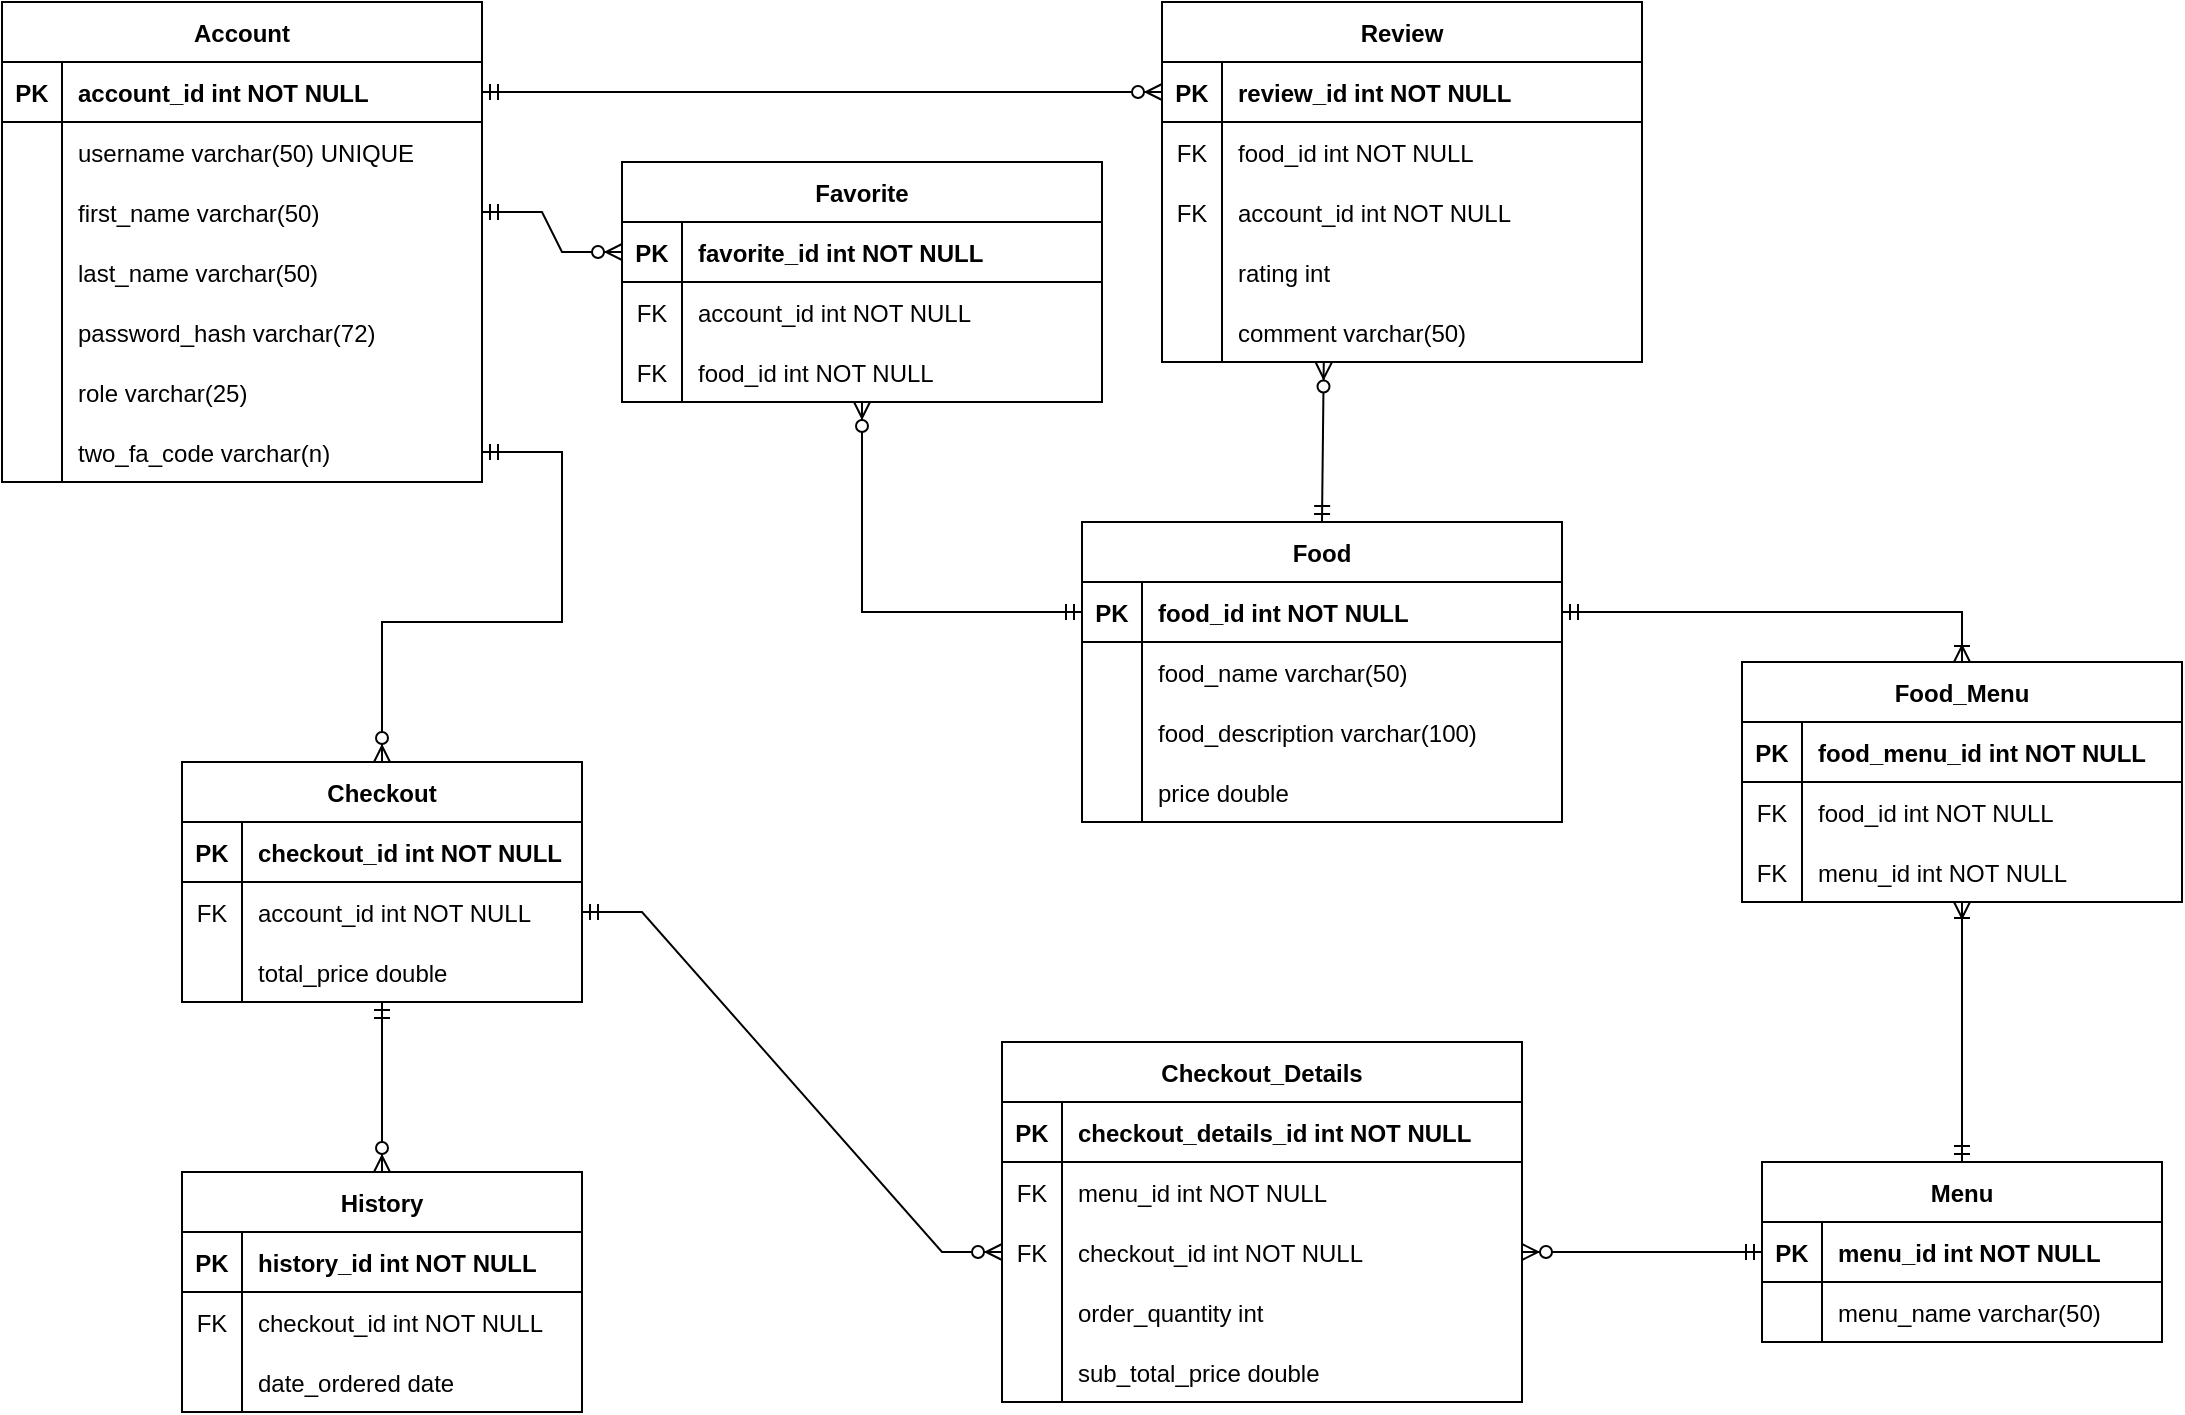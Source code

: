 <mxfile version="20.5.2" type="device"><diagram id="R2lEEEUBdFMjLlhIrx00" name="Page-1"><mxGraphModel dx="818" dy="405" grid="1" gridSize="10" guides="1" tooltips="1" connect="1" arrows="1" fold="1" page="1" pageScale="1" pageWidth="850" pageHeight="1100" math="0" shadow="0" extFonts="Permanent Marker^https://fonts.googleapis.com/css?family=Permanent+Marker"><root><mxCell id="0"/><mxCell id="1" parent="0"/><mxCell id="YbYErxFP-lbAwRTRy43z-1" value="Account" style="shape=table;startSize=30;container=1;collapsible=1;childLayout=tableLayout;fixedRows=1;rowLines=0;fontStyle=1;align=center;resizeLast=1;" parent="1" vertex="1"><mxGeometry x="60" y="100" width="240" height="240" as="geometry"/></mxCell><mxCell id="YbYErxFP-lbAwRTRy43z-2" value="" style="shape=tableRow;horizontal=0;startSize=0;swimlaneHead=0;swimlaneBody=0;fillColor=none;collapsible=0;dropTarget=0;points=[[0,0.5],[1,0.5]];portConstraint=eastwest;top=0;left=0;right=0;bottom=1;" parent="YbYErxFP-lbAwRTRy43z-1" vertex="1"><mxGeometry y="30" width="240" height="30" as="geometry"/></mxCell><mxCell id="YbYErxFP-lbAwRTRy43z-3" value="PK" style="shape=partialRectangle;connectable=0;fillColor=none;top=0;left=0;bottom=0;right=0;fontStyle=1;overflow=hidden;" parent="YbYErxFP-lbAwRTRy43z-2" vertex="1"><mxGeometry width="30" height="30" as="geometry"><mxRectangle width="30" height="30" as="alternateBounds"/></mxGeometry></mxCell><mxCell id="YbYErxFP-lbAwRTRy43z-4" value="account_id int NOT NULL" style="shape=partialRectangle;connectable=0;fillColor=none;top=0;left=0;bottom=0;right=0;align=left;spacingLeft=6;fontStyle=1;overflow=hidden;" parent="YbYErxFP-lbAwRTRy43z-2" vertex="1"><mxGeometry x="30" width="210" height="30" as="geometry"><mxRectangle width="210" height="30" as="alternateBounds"/></mxGeometry></mxCell><mxCell id="b9dShEdk5ULYWn5L9ucZ-7" value="" style="shape=tableRow;horizontal=0;startSize=0;swimlaneHead=0;swimlaneBody=0;fillColor=none;collapsible=0;dropTarget=0;points=[[0,0.5],[1,0.5]];portConstraint=eastwest;top=0;left=0;right=0;bottom=0;" parent="YbYErxFP-lbAwRTRy43z-1" vertex="1"><mxGeometry y="60" width="240" height="30" as="geometry"/></mxCell><mxCell id="b9dShEdk5ULYWn5L9ucZ-8" value="" style="shape=partialRectangle;connectable=0;fillColor=none;top=0;left=0;bottom=0;right=0;editable=1;overflow=hidden;" parent="b9dShEdk5ULYWn5L9ucZ-7" vertex="1"><mxGeometry width="30" height="30" as="geometry"><mxRectangle width="30" height="30" as="alternateBounds"/></mxGeometry></mxCell><mxCell id="b9dShEdk5ULYWn5L9ucZ-9" value="username varchar(50) UNIQUE" style="shape=partialRectangle;connectable=0;fillColor=none;top=0;left=0;bottom=0;right=0;align=left;spacingLeft=6;overflow=hidden;" parent="b9dShEdk5ULYWn5L9ucZ-7" vertex="1"><mxGeometry x="30" width="210" height="30" as="geometry"><mxRectangle width="210" height="30" as="alternateBounds"/></mxGeometry></mxCell><mxCell id="YbYErxFP-lbAwRTRy43z-5" value="" style="shape=tableRow;horizontal=0;startSize=0;swimlaneHead=0;swimlaneBody=0;fillColor=none;collapsible=0;dropTarget=0;points=[[0,0.5],[1,0.5]];portConstraint=eastwest;top=0;left=0;right=0;bottom=0;" parent="YbYErxFP-lbAwRTRy43z-1" vertex="1"><mxGeometry y="90" width="240" height="30" as="geometry"/></mxCell><mxCell id="YbYErxFP-lbAwRTRy43z-6" value="" style="shape=partialRectangle;connectable=0;fillColor=none;top=0;left=0;bottom=0;right=0;editable=1;overflow=hidden;" parent="YbYErxFP-lbAwRTRy43z-5" vertex="1"><mxGeometry width="30" height="30" as="geometry"><mxRectangle width="30" height="30" as="alternateBounds"/></mxGeometry></mxCell><mxCell id="YbYErxFP-lbAwRTRy43z-7" value="first_name varchar(50)" style="shape=partialRectangle;connectable=0;fillColor=none;top=0;left=0;bottom=0;right=0;align=left;spacingLeft=6;overflow=hidden;" parent="YbYErxFP-lbAwRTRy43z-5" vertex="1"><mxGeometry x="30" width="210" height="30" as="geometry"><mxRectangle width="210" height="30" as="alternateBounds"/></mxGeometry></mxCell><mxCell id="YbYErxFP-lbAwRTRy43z-8" value="" style="shape=tableRow;horizontal=0;startSize=0;swimlaneHead=0;swimlaneBody=0;fillColor=none;collapsible=0;dropTarget=0;points=[[0,0.5],[1,0.5]];portConstraint=eastwest;top=0;left=0;right=0;bottom=0;" parent="YbYErxFP-lbAwRTRy43z-1" vertex="1"><mxGeometry y="120" width="240" height="30" as="geometry"/></mxCell><mxCell id="YbYErxFP-lbAwRTRy43z-9" value="" style="shape=partialRectangle;connectable=0;fillColor=none;top=0;left=0;bottom=0;right=0;editable=1;overflow=hidden;" parent="YbYErxFP-lbAwRTRy43z-8" vertex="1"><mxGeometry width="30" height="30" as="geometry"><mxRectangle width="30" height="30" as="alternateBounds"/></mxGeometry></mxCell><mxCell id="YbYErxFP-lbAwRTRy43z-10" value="last_name varchar(50)" style="shape=partialRectangle;connectable=0;fillColor=none;top=0;left=0;bottom=0;right=0;align=left;spacingLeft=6;overflow=hidden;" parent="YbYErxFP-lbAwRTRy43z-8" vertex="1"><mxGeometry x="30" width="210" height="30" as="geometry"><mxRectangle width="210" height="30" as="alternateBounds"/></mxGeometry></mxCell><mxCell id="YbYErxFP-lbAwRTRy43z-11" value="" style="shape=tableRow;horizontal=0;startSize=0;swimlaneHead=0;swimlaneBody=0;fillColor=none;collapsible=0;dropTarget=0;points=[[0,0.5],[1,0.5]];portConstraint=eastwest;top=0;left=0;right=0;bottom=0;" parent="YbYErxFP-lbAwRTRy43z-1" vertex="1"><mxGeometry y="150" width="240" height="30" as="geometry"/></mxCell><mxCell id="YbYErxFP-lbAwRTRy43z-12" value="" style="shape=partialRectangle;connectable=0;fillColor=none;top=0;left=0;bottom=0;right=0;editable=1;overflow=hidden;" parent="YbYErxFP-lbAwRTRy43z-11" vertex="1"><mxGeometry width="30" height="30" as="geometry"><mxRectangle width="30" height="30" as="alternateBounds"/></mxGeometry></mxCell><mxCell id="YbYErxFP-lbAwRTRy43z-13" value="password_hash varchar(72)" style="shape=partialRectangle;connectable=0;fillColor=none;top=0;left=0;bottom=0;right=0;align=left;spacingLeft=6;overflow=hidden;" parent="YbYErxFP-lbAwRTRy43z-11" vertex="1"><mxGeometry x="30" width="210" height="30" as="geometry"><mxRectangle width="210" height="30" as="alternateBounds"/></mxGeometry></mxCell><mxCell id="b9dShEdk5ULYWn5L9ucZ-46" value="" style="shape=tableRow;horizontal=0;startSize=0;swimlaneHead=0;swimlaneBody=0;fillColor=none;collapsible=0;dropTarget=0;points=[[0,0.5],[1,0.5]];portConstraint=eastwest;top=0;left=0;right=0;bottom=0;" parent="YbYErxFP-lbAwRTRy43z-1" vertex="1"><mxGeometry y="180" width="240" height="30" as="geometry"/></mxCell><mxCell id="b9dShEdk5ULYWn5L9ucZ-47" value="" style="shape=partialRectangle;connectable=0;fillColor=none;top=0;left=0;bottom=0;right=0;editable=1;overflow=hidden;" parent="b9dShEdk5ULYWn5L9ucZ-46" vertex="1"><mxGeometry width="30" height="30" as="geometry"><mxRectangle width="30" height="30" as="alternateBounds"/></mxGeometry></mxCell><mxCell id="b9dShEdk5ULYWn5L9ucZ-48" value="role varchar(25)" style="shape=partialRectangle;connectable=0;fillColor=none;top=0;left=0;bottom=0;right=0;align=left;spacingLeft=6;overflow=hidden;" parent="b9dShEdk5ULYWn5L9ucZ-46" vertex="1"><mxGeometry x="30" width="210" height="30" as="geometry"><mxRectangle width="210" height="30" as="alternateBounds"/></mxGeometry></mxCell><mxCell id="b9dShEdk5ULYWn5L9ucZ-101" value="" style="shape=tableRow;horizontal=0;startSize=0;swimlaneHead=0;swimlaneBody=0;fillColor=none;collapsible=0;dropTarget=0;points=[[0,0.5],[1,0.5]];portConstraint=eastwest;top=0;left=0;right=0;bottom=0;" parent="YbYErxFP-lbAwRTRy43z-1" vertex="1"><mxGeometry y="210" width="240" height="30" as="geometry"/></mxCell><mxCell id="b9dShEdk5ULYWn5L9ucZ-102" value="" style="shape=partialRectangle;connectable=0;fillColor=none;top=0;left=0;bottom=0;right=0;editable=1;overflow=hidden;" parent="b9dShEdk5ULYWn5L9ucZ-101" vertex="1"><mxGeometry width="30" height="30" as="geometry"><mxRectangle width="30" height="30" as="alternateBounds"/></mxGeometry></mxCell><mxCell id="b9dShEdk5ULYWn5L9ucZ-103" value="two_fa_code varchar(n)" style="shape=partialRectangle;connectable=0;fillColor=none;top=0;left=0;bottom=0;right=0;align=left;spacingLeft=6;overflow=hidden;" parent="b9dShEdk5ULYWn5L9ucZ-101" vertex="1"><mxGeometry x="30" width="210" height="30" as="geometry"><mxRectangle width="210" height="30" as="alternateBounds"/></mxGeometry></mxCell><mxCell id="YbYErxFP-lbAwRTRy43z-30" value="Food" style="shape=table;startSize=30;container=1;collapsible=1;childLayout=tableLayout;fixedRows=1;rowLines=0;fontStyle=1;align=center;resizeLast=1;" parent="1" vertex="1"><mxGeometry x="600" y="360" width="240" height="150" as="geometry"/></mxCell><mxCell id="YbYErxFP-lbAwRTRy43z-31" value="" style="shape=tableRow;horizontal=0;startSize=0;swimlaneHead=0;swimlaneBody=0;fillColor=none;collapsible=0;dropTarget=0;points=[[0,0.5],[1,0.5]];portConstraint=eastwest;top=0;left=0;right=0;bottom=1;" parent="YbYErxFP-lbAwRTRy43z-30" vertex="1"><mxGeometry y="30" width="240" height="30" as="geometry"/></mxCell><mxCell id="YbYErxFP-lbAwRTRy43z-32" value="PK" style="shape=partialRectangle;connectable=0;fillColor=none;top=0;left=0;bottom=0;right=0;fontStyle=1;overflow=hidden;" parent="YbYErxFP-lbAwRTRy43z-31" vertex="1"><mxGeometry width="30" height="30" as="geometry"><mxRectangle width="30" height="30" as="alternateBounds"/></mxGeometry></mxCell><mxCell id="YbYErxFP-lbAwRTRy43z-33" value="food_id int NOT NULL" style="shape=partialRectangle;connectable=0;fillColor=none;top=0;left=0;bottom=0;right=0;align=left;spacingLeft=6;fontStyle=1;overflow=hidden;" parent="YbYErxFP-lbAwRTRy43z-31" vertex="1"><mxGeometry x="30" width="210" height="30" as="geometry"><mxRectangle width="210" height="30" as="alternateBounds"/></mxGeometry></mxCell><mxCell id="YbYErxFP-lbAwRTRy43z-34" value="" style="shape=tableRow;horizontal=0;startSize=0;swimlaneHead=0;swimlaneBody=0;fillColor=none;collapsible=0;dropTarget=0;points=[[0,0.5],[1,0.5]];portConstraint=eastwest;top=0;left=0;right=0;bottom=0;" parent="YbYErxFP-lbAwRTRy43z-30" vertex="1"><mxGeometry y="60" width="240" height="30" as="geometry"/></mxCell><mxCell id="YbYErxFP-lbAwRTRy43z-35" value="" style="shape=partialRectangle;connectable=0;fillColor=none;top=0;left=0;bottom=0;right=0;editable=1;overflow=hidden;" parent="YbYErxFP-lbAwRTRy43z-34" vertex="1"><mxGeometry width="30" height="30" as="geometry"><mxRectangle width="30" height="30" as="alternateBounds"/></mxGeometry></mxCell><mxCell id="YbYErxFP-lbAwRTRy43z-36" value="food_name varchar(50)" style="shape=partialRectangle;connectable=0;fillColor=none;top=0;left=0;bottom=0;right=0;align=left;spacingLeft=6;overflow=hidden;" parent="YbYErxFP-lbAwRTRy43z-34" vertex="1"><mxGeometry x="30" width="210" height="30" as="geometry"><mxRectangle width="210" height="30" as="alternateBounds"/></mxGeometry></mxCell><mxCell id="YbYErxFP-lbAwRTRy43z-37" value="" style="shape=tableRow;horizontal=0;startSize=0;swimlaneHead=0;swimlaneBody=0;fillColor=none;collapsible=0;dropTarget=0;points=[[0,0.5],[1,0.5]];portConstraint=eastwest;top=0;left=0;right=0;bottom=0;" parent="YbYErxFP-lbAwRTRy43z-30" vertex="1"><mxGeometry y="90" width="240" height="30" as="geometry"/></mxCell><mxCell id="YbYErxFP-lbAwRTRy43z-38" value="" style="shape=partialRectangle;connectable=0;fillColor=none;top=0;left=0;bottom=0;right=0;editable=1;overflow=hidden;" parent="YbYErxFP-lbAwRTRy43z-37" vertex="1"><mxGeometry width="30" height="30" as="geometry"><mxRectangle width="30" height="30" as="alternateBounds"/></mxGeometry></mxCell><mxCell id="YbYErxFP-lbAwRTRy43z-39" value="food_description varchar(100)" style="shape=partialRectangle;connectable=0;fillColor=none;top=0;left=0;bottom=0;right=0;align=left;spacingLeft=6;overflow=hidden;" parent="YbYErxFP-lbAwRTRy43z-37" vertex="1"><mxGeometry x="30" width="210" height="30" as="geometry"><mxRectangle width="210" height="30" as="alternateBounds"/></mxGeometry></mxCell><mxCell id="YbYErxFP-lbAwRTRy43z-43" value="" style="shape=tableRow;horizontal=0;startSize=0;swimlaneHead=0;swimlaneBody=0;fillColor=none;collapsible=0;dropTarget=0;points=[[0,0.5],[1,0.5]];portConstraint=eastwest;top=0;left=0;right=0;bottom=0;" parent="YbYErxFP-lbAwRTRy43z-30" vertex="1"><mxGeometry y="120" width="240" height="30" as="geometry"/></mxCell><mxCell id="YbYErxFP-lbAwRTRy43z-44" value="" style="shape=partialRectangle;connectable=0;fillColor=none;top=0;left=0;bottom=0;right=0;editable=1;overflow=hidden;" parent="YbYErxFP-lbAwRTRy43z-43" vertex="1"><mxGeometry width="30" height="30" as="geometry"><mxRectangle width="30" height="30" as="alternateBounds"/></mxGeometry></mxCell><mxCell id="YbYErxFP-lbAwRTRy43z-45" value="price double" style="shape=partialRectangle;connectable=0;fillColor=none;top=0;left=0;bottom=0;right=0;align=left;spacingLeft=6;overflow=hidden;" parent="YbYErxFP-lbAwRTRy43z-43" vertex="1"><mxGeometry x="30" width="210" height="30" as="geometry"><mxRectangle width="210" height="30" as="alternateBounds"/></mxGeometry></mxCell><mxCell id="ugY8CHYmhXiJrst5l3J7-14" value="Menu" style="shape=table;startSize=30;container=1;collapsible=1;childLayout=tableLayout;fixedRows=1;rowLines=0;fontStyle=1;align=center;resizeLast=1;" parent="1" vertex="1"><mxGeometry x="940" y="680" width="200" height="90" as="geometry"/></mxCell><mxCell id="ugY8CHYmhXiJrst5l3J7-15" value="" style="shape=tableRow;horizontal=0;startSize=0;swimlaneHead=0;swimlaneBody=0;fillColor=none;collapsible=0;dropTarget=0;points=[[0,0.5],[1,0.5]];portConstraint=eastwest;top=0;left=0;right=0;bottom=1;" parent="ugY8CHYmhXiJrst5l3J7-14" vertex="1"><mxGeometry y="30" width="200" height="30" as="geometry"/></mxCell><mxCell id="ugY8CHYmhXiJrst5l3J7-16" value="PK" style="shape=partialRectangle;connectable=0;fillColor=none;top=0;left=0;bottom=0;right=0;fontStyle=1;overflow=hidden;" parent="ugY8CHYmhXiJrst5l3J7-15" vertex="1"><mxGeometry width="30" height="30" as="geometry"><mxRectangle width="30" height="30" as="alternateBounds"/></mxGeometry></mxCell><mxCell id="ugY8CHYmhXiJrst5l3J7-17" value="menu_id int NOT NULL" style="shape=partialRectangle;connectable=0;fillColor=none;top=0;left=0;bottom=0;right=0;align=left;spacingLeft=6;fontStyle=1;overflow=hidden;" parent="ugY8CHYmhXiJrst5l3J7-15" vertex="1"><mxGeometry x="30" width="170" height="30" as="geometry"><mxRectangle width="170" height="30" as="alternateBounds"/></mxGeometry></mxCell><mxCell id="ugY8CHYmhXiJrst5l3J7-21" value="" style="shape=tableRow;horizontal=0;startSize=0;swimlaneHead=0;swimlaneBody=0;fillColor=none;collapsible=0;dropTarget=0;points=[[0,0.5],[1,0.5]];portConstraint=eastwest;top=0;left=0;right=0;bottom=0;" parent="ugY8CHYmhXiJrst5l3J7-14" vertex="1"><mxGeometry y="60" width="200" height="30" as="geometry"/></mxCell><mxCell id="ugY8CHYmhXiJrst5l3J7-22" value="" style="shape=partialRectangle;connectable=0;fillColor=none;top=0;left=0;bottom=0;right=0;editable=1;overflow=hidden;" parent="ugY8CHYmhXiJrst5l3J7-21" vertex="1"><mxGeometry width="30" height="30" as="geometry"><mxRectangle width="30" height="30" as="alternateBounds"/></mxGeometry></mxCell><mxCell id="ugY8CHYmhXiJrst5l3J7-23" value="menu_name varchar(50)" style="shape=partialRectangle;connectable=0;fillColor=none;top=0;left=0;bottom=0;right=0;align=left;spacingLeft=6;overflow=hidden;" parent="ugY8CHYmhXiJrst5l3J7-21" vertex="1"><mxGeometry x="30" width="170" height="30" as="geometry"><mxRectangle width="170" height="30" as="alternateBounds"/></mxGeometry></mxCell><mxCell id="ugY8CHYmhXiJrst5l3J7-51" value="Checkout_Details" style="shape=table;startSize=30;container=1;collapsible=1;childLayout=tableLayout;fixedRows=1;rowLines=0;fontStyle=1;align=center;resizeLast=1;" parent="1" vertex="1"><mxGeometry x="560" y="620" width="260" height="180" as="geometry"/></mxCell><mxCell id="ugY8CHYmhXiJrst5l3J7-52" value="" style="shape=tableRow;horizontal=0;startSize=0;swimlaneHead=0;swimlaneBody=0;fillColor=none;collapsible=0;dropTarget=0;points=[[0,0.5],[1,0.5]];portConstraint=eastwest;top=0;left=0;right=0;bottom=1;" parent="ugY8CHYmhXiJrst5l3J7-51" vertex="1"><mxGeometry y="30" width="260" height="30" as="geometry"/></mxCell><mxCell id="ugY8CHYmhXiJrst5l3J7-53" value="PK" style="shape=partialRectangle;connectable=0;fillColor=none;top=0;left=0;bottom=0;right=0;fontStyle=1;overflow=hidden;" parent="ugY8CHYmhXiJrst5l3J7-52" vertex="1"><mxGeometry width="30" height="30" as="geometry"><mxRectangle width="30" height="30" as="alternateBounds"/></mxGeometry></mxCell><mxCell id="ugY8CHYmhXiJrst5l3J7-54" value="checkout_details_id int NOT NULL" style="shape=partialRectangle;connectable=0;fillColor=none;top=0;left=0;bottom=0;right=0;align=left;spacingLeft=6;fontStyle=1;overflow=hidden;" parent="ugY8CHYmhXiJrst5l3J7-52" vertex="1"><mxGeometry x="30" width="230" height="30" as="geometry"><mxRectangle width="230" height="30" as="alternateBounds"/></mxGeometry></mxCell><mxCell id="ugY8CHYmhXiJrst5l3J7-55" value="" style="shape=tableRow;horizontal=0;startSize=0;swimlaneHead=0;swimlaneBody=0;fillColor=none;collapsible=0;dropTarget=0;points=[[0,0.5],[1,0.5]];portConstraint=eastwest;top=0;left=0;right=0;bottom=0;" parent="ugY8CHYmhXiJrst5l3J7-51" vertex="1"><mxGeometry y="60" width="260" height="30" as="geometry"/></mxCell><mxCell id="ugY8CHYmhXiJrst5l3J7-56" value="FK" style="shape=partialRectangle;connectable=0;fillColor=none;top=0;left=0;bottom=0;right=0;editable=1;overflow=hidden;" parent="ugY8CHYmhXiJrst5l3J7-55" vertex="1"><mxGeometry width="30" height="30" as="geometry"><mxRectangle width="30" height="30" as="alternateBounds"/></mxGeometry></mxCell><mxCell id="ugY8CHYmhXiJrst5l3J7-57" value="menu_id int NOT NULL" style="shape=partialRectangle;connectable=0;fillColor=none;top=0;left=0;bottom=0;right=0;align=left;spacingLeft=6;overflow=hidden;" parent="ugY8CHYmhXiJrst5l3J7-55" vertex="1"><mxGeometry x="30" width="230" height="30" as="geometry"><mxRectangle width="230" height="30" as="alternateBounds"/></mxGeometry></mxCell><mxCell id="b9dShEdk5ULYWn5L9ucZ-2" value="" style="shape=tableRow;horizontal=0;startSize=0;swimlaneHead=0;swimlaneBody=0;fillColor=none;collapsible=0;dropTarget=0;points=[[0,0.5],[1,0.5]];portConstraint=eastwest;top=0;left=0;right=0;bottom=0;" parent="ugY8CHYmhXiJrst5l3J7-51" vertex="1"><mxGeometry y="90" width="260" height="30" as="geometry"/></mxCell><mxCell id="b9dShEdk5ULYWn5L9ucZ-3" value="FK" style="shape=partialRectangle;connectable=0;fillColor=none;top=0;left=0;bottom=0;right=0;editable=1;overflow=hidden;" parent="b9dShEdk5ULYWn5L9ucZ-2" vertex="1"><mxGeometry width="30" height="30" as="geometry"><mxRectangle width="30" height="30" as="alternateBounds"/></mxGeometry></mxCell><mxCell id="b9dShEdk5ULYWn5L9ucZ-4" value="checkout_id int NOT NULL" style="shape=partialRectangle;connectable=0;fillColor=none;top=0;left=0;bottom=0;right=0;align=left;spacingLeft=6;overflow=hidden;" parent="b9dShEdk5ULYWn5L9ucZ-2" vertex="1"><mxGeometry x="30" width="230" height="30" as="geometry"><mxRectangle width="230" height="30" as="alternateBounds"/></mxGeometry></mxCell><mxCell id="ugY8CHYmhXiJrst5l3J7-58" value="" style="shape=tableRow;horizontal=0;startSize=0;swimlaneHead=0;swimlaneBody=0;fillColor=none;collapsible=0;dropTarget=0;points=[[0,0.5],[1,0.5]];portConstraint=eastwest;top=0;left=0;right=0;bottom=0;" parent="ugY8CHYmhXiJrst5l3J7-51" vertex="1"><mxGeometry y="120" width="260" height="30" as="geometry"/></mxCell><mxCell id="ugY8CHYmhXiJrst5l3J7-59" value="" style="shape=partialRectangle;connectable=0;fillColor=none;top=0;left=0;bottom=0;right=0;editable=1;overflow=hidden;" parent="ugY8CHYmhXiJrst5l3J7-58" vertex="1"><mxGeometry width="30" height="30" as="geometry"><mxRectangle width="30" height="30" as="alternateBounds"/></mxGeometry></mxCell><mxCell id="ugY8CHYmhXiJrst5l3J7-60" value="order_quantity int" style="shape=partialRectangle;connectable=0;fillColor=none;top=0;left=0;bottom=0;right=0;align=left;spacingLeft=6;overflow=hidden;" parent="ugY8CHYmhXiJrst5l3J7-58" vertex="1"><mxGeometry x="30" width="230" height="30" as="geometry"><mxRectangle width="230" height="30" as="alternateBounds"/></mxGeometry></mxCell><mxCell id="9MceREybNH572keUIVft-12" value="" style="shape=tableRow;horizontal=0;startSize=0;swimlaneHead=0;swimlaneBody=0;fillColor=none;collapsible=0;dropTarget=0;points=[[0,0.5],[1,0.5]];portConstraint=eastwest;top=0;left=0;right=0;bottom=0;" parent="ugY8CHYmhXiJrst5l3J7-51" vertex="1"><mxGeometry y="150" width="260" height="30" as="geometry"/></mxCell><mxCell id="9MceREybNH572keUIVft-13" value="" style="shape=partialRectangle;connectable=0;fillColor=none;top=0;left=0;bottom=0;right=0;editable=1;overflow=hidden;" parent="9MceREybNH572keUIVft-12" vertex="1"><mxGeometry width="30" height="30" as="geometry"><mxRectangle width="30" height="30" as="alternateBounds"/></mxGeometry></mxCell><mxCell id="9MceREybNH572keUIVft-14" value="sub_total_price double" style="shape=partialRectangle;connectable=0;fillColor=none;top=0;left=0;bottom=0;right=0;align=left;spacingLeft=6;overflow=hidden;" parent="9MceREybNH572keUIVft-12" vertex="1"><mxGeometry x="30" width="230" height="30" as="geometry"><mxRectangle width="230" height="30" as="alternateBounds"/></mxGeometry></mxCell><mxCell id="9MceREybNH572keUIVft-1" value="Checkout" style="shape=table;startSize=30;container=1;collapsible=1;childLayout=tableLayout;fixedRows=1;rowLines=0;fontStyle=1;align=center;resizeLast=1;" parent="1" vertex="1"><mxGeometry x="150" y="480" width="200" height="120" as="geometry"/></mxCell><mxCell id="9MceREybNH572keUIVft-2" value="" style="shape=tableRow;horizontal=0;startSize=0;swimlaneHead=0;swimlaneBody=0;fillColor=none;collapsible=0;dropTarget=0;points=[[0,0.5],[1,0.5]];portConstraint=eastwest;top=0;left=0;right=0;bottom=1;" parent="9MceREybNH572keUIVft-1" vertex="1"><mxGeometry y="30" width="200" height="30" as="geometry"/></mxCell><mxCell id="9MceREybNH572keUIVft-3" value="PK" style="shape=partialRectangle;connectable=0;fillColor=none;top=0;left=0;bottom=0;right=0;fontStyle=1;overflow=hidden;" parent="9MceREybNH572keUIVft-2" vertex="1"><mxGeometry width="30" height="30" as="geometry"><mxRectangle width="30" height="30" as="alternateBounds"/></mxGeometry></mxCell><mxCell id="9MceREybNH572keUIVft-4" value="checkout_id int NOT NULL" style="shape=partialRectangle;connectable=0;fillColor=none;top=0;left=0;bottom=0;right=0;align=left;spacingLeft=6;fontStyle=1;overflow=hidden;" parent="9MceREybNH572keUIVft-2" vertex="1"><mxGeometry x="30" width="170" height="30" as="geometry"><mxRectangle width="170" height="30" as="alternateBounds"/></mxGeometry></mxCell><mxCell id="0GHwxbg_NOjpdutLXq-D-7" value="" style="shape=tableRow;horizontal=0;startSize=0;swimlaneHead=0;swimlaneBody=0;fillColor=none;collapsible=0;dropTarget=0;points=[[0,0.5],[1,0.5]];portConstraint=eastwest;top=0;left=0;right=0;bottom=0;" parent="9MceREybNH572keUIVft-1" vertex="1"><mxGeometry y="60" width="200" height="30" as="geometry"/></mxCell><mxCell id="0GHwxbg_NOjpdutLXq-D-8" value="FK" style="shape=partialRectangle;connectable=0;fillColor=none;top=0;left=0;bottom=0;right=0;editable=1;overflow=hidden;" parent="0GHwxbg_NOjpdutLXq-D-7" vertex="1"><mxGeometry width="30" height="30" as="geometry"><mxRectangle width="30" height="30" as="alternateBounds"/></mxGeometry></mxCell><mxCell id="0GHwxbg_NOjpdutLXq-D-9" value="account_id int NOT NULL" style="shape=partialRectangle;connectable=0;fillColor=none;top=0;left=0;bottom=0;right=0;align=left;spacingLeft=6;overflow=hidden;" parent="0GHwxbg_NOjpdutLXq-D-7" vertex="1"><mxGeometry x="30" width="170" height="30" as="geometry"><mxRectangle width="170" height="30" as="alternateBounds"/></mxGeometry></mxCell><mxCell id="9MceREybNH572keUIVft-8" value="" style="shape=tableRow;horizontal=0;startSize=0;swimlaneHead=0;swimlaneBody=0;fillColor=none;collapsible=0;dropTarget=0;points=[[0,0.5],[1,0.5]];portConstraint=eastwest;top=0;left=0;right=0;bottom=0;" parent="9MceREybNH572keUIVft-1" vertex="1"><mxGeometry y="90" width="200" height="30" as="geometry"/></mxCell><mxCell id="9MceREybNH572keUIVft-9" value="" style="shape=partialRectangle;connectable=0;fillColor=none;top=0;left=0;bottom=0;right=0;editable=1;overflow=hidden;" parent="9MceREybNH572keUIVft-8" vertex="1"><mxGeometry width="30" height="30" as="geometry"><mxRectangle width="30" height="30" as="alternateBounds"/></mxGeometry></mxCell><mxCell id="9MceREybNH572keUIVft-10" value="total_price double" style="shape=partialRectangle;connectable=0;fillColor=none;top=0;left=0;bottom=0;right=0;align=left;spacingLeft=6;overflow=hidden;" parent="9MceREybNH572keUIVft-8" vertex="1"><mxGeometry x="30" width="170" height="30" as="geometry"><mxRectangle width="170" height="30" as="alternateBounds"/></mxGeometry></mxCell><mxCell id="0GHwxbg_NOjpdutLXq-D-10" value="History" style="shape=table;startSize=30;container=1;collapsible=1;childLayout=tableLayout;fixedRows=1;rowLines=0;fontStyle=1;align=center;resizeLast=1;" parent="1" vertex="1"><mxGeometry x="150" y="685" width="200" height="120" as="geometry"/></mxCell><mxCell id="0GHwxbg_NOjpdutLXq-D-11" value="" style="shape=tableRow;horizontal=0;startSize=0;swimlaneHead=0;swimlaneBody=0;fillColor=none;collapsible=0;dropTarget=0;points=[[0,0.5],[1,0.5]];portConstraint=eastwest;top=0;left=0;right=0;bottom=1;" parent="0GHwxbg_NOjpdutLXq-D-10" vertex="1"><mxGeometry y="30" width="200" height="30" as="geometry"/></mxCell><mxCell id="0GHwxbg_NOjpdutLXq-D-12" value="PK" style="shape=partialRectangle;connectable=0;fillColor=none;top=0;left=0;bottom=0;right=0;fontStyle=1;overflow=hidden;" parent="0GHwxbg_NOjpdutLXq-D-11" vertex="1"><mxGeometry width="30" height="30" as="geometry"><mxRectangle width="30" height="30" as="alternateBounds"/></mxGeometry></mxCell><mxCell id="0GHwxbg_NOjpdutLXq-D-13" value="history_id int NOT NULL" style="shape=partialRectangle;connectable=0;fillColor=none;top=0;left=0;bottom=0;right=0;align=left;spacingLeft=6;fontStyle=1;overflow=hidden;" parent="0GHwxbg_NOjpdutLXq-D-11" vertex="1"><mxGeometry x="30" width="170" height="30" as="geometry"><mxRectangle width="170" height="30" as="alternateBounds"/></mxGeometry></mxCell><mxCell id="0GHwxbg_NOjpdutLXq-D-14" value="" style="shape=tableRow;horizontal=0;startSize=0;swimlaneHead=0;swimlaneBody=0;fillColor=none;collapsible=0;dropTarget=0;points=[[0,0.5],[1,0.5]];portConstraint=eastwest;top=0;left=0;right=0;bottom=0;" parent="0GHwxbg_NOjpdutLXq-D-10" vertex="1"><mxGeometry y="60" width="200" height="30" as="geometry"/></mxCell><mxCell id="0GHwxbg_NOjpdutLXq-D-15" value="FK" style="shape=partialRectangle;connectable=0;fillColor=none;top=0;left=0;bottom=0;right=0;editable=1;overflow=hidden;" parent="0GHwxbg_NOjpdutLXq-D-14" vertex="1"><mxGeometry width="30" height="30" as="geometry"><mxRectangle width="30" height="30" as="alternateBounds"/></mxGeometry></mxCell><mxCell id="0GHwxbg_NOjpdutLXq-D-16" value="checkout_id int NOT NULL" style="shape=partialRectangle;connectable=0;fillColor=none;top=0;left=0;bottom=0;right=0;align=left;spacingLeft=6;overflow=hidden;" parent="0GHwxbg_NOjpdutLXq-D-14" vertex="1"><mxGeometry x="30" width="170" height="30" as="geometry"><mxRectangle width="170" height="30" as="alternateBounds"/></mxGeometry></mxCell><mxCell id="0GHwxbg_NOjpdutLXq-D-17" value="" style="shape=tableRow;horizontal=0;startSize=0;swimlaneHead=0;swimlaneBody=0;fillColor=none;collapsible=0;dropTarget=0;points=[[0,0.5],[1,0.5]];portConstraint=eastwest;top=0;left=0;right=0;bottom=0;" parent="0GHwxbg_NOjpdutLXq-D-10" vertex="1"><mxGeometry y="90" width="200" height="30" as="geometry"/></mxCell><mxCell id="0GHwxbg_NOjpdutLXq-D-18" value="" style="shape=partialRectangle;connectable=0;fillColor=none;top=0;left=0;bottom=0;right=0;editable=1;overflow=hidden;" parent="0GHwxbg_NOjpdutLXq-D-17" vertex="1"><mxGeometry width="30" height="30" as="geometry"><mxRectangle width="30" height="30" as="alternateBounds"/></mxGeometry></mxCell><mxCell id="0GHwxbg_NOjpdutLXq-D-19" value="date_ordered date" style="shape=partialRectangle;connectable=0;fillColor=none;top=0;left=0;bottom=0;right=0;align=left;spacingLeft=6;overflow=hidden;" parent="0GHwxbg_NOjpdutLXq-D-17" vertex="1"><mxGeometry x="30" width="170" height="30" as="geometry"><mxRectangle width="170" height="30" as="alternateBounds"/></mxGeometry></mxCell><mxCell id="0GHwxbg_NOjpdutLXq-D-26" value="" style="fontSize=12;html=1;endArrow=ERzeroToMany;startArrow=ERmandOne;rounded=0;endSize=6;targetPerimeterSpacing=0;edgeStyle=orthogonalEdgeStyle;exitX=1;exitY=0.5;exitDx=0;exitDy=0;" parent="1" source="b9dShEdk5ULYWn5L9ucZ-101" target="9MceREybNH572keUIVft-1" edge="1"><mxGeometry width="100" height="100" relative="1" as="geometry"><mxPoint x="430" y="400" as="sourcePoint"/><mxPoint x="460" y="430" as="targetPoint"/><Array as="points"><mxPoint x="340" y="325"/><mxPoint x="340" y="410"/><mxPoint x="250" y="410"/></Array></mxGeometry></mxCell><mxCell id="0GHwxbg_NOjpdutLXq-D-27" value="" style="fontSize=12;html=1;endArrow=ERzeroToMany;startArrow=ERmandOne;rounded=0;endSize=6;targetPerimeterSpacing=0;entryX=0.5;entryY=0;entryDx=0;entryDy=0;" parent="1" source="9MceREybNH572keUIVft-8" target="0GHwxbg_NOjpdutLXq-D-10" edge="1"><mxGeometry width="100" height="100" relative="1" as="geometry"><mxPoint x="290" y="460" as="sourcePoint"/><mxPoint x="270" y="520" as="targetPoint"/></mxGeometry></mxCell><mxCell id="b9dShEdk5ULYWn5L9ucZ-5" value="" style="edgeStyle=entityRelationEdgeStyle;fontSize=12;html=1;endArrow=ERzeroToMany;startArrow=ERmandOne;rounded=0;exitX=1;exitY=0.5;exitDx=0;exitDy=0;entryX=0;entryY=0.5;entryDx=0;entryDy=0;" parent="1" source="0GHwxbg_NOjpdutLXq-D-7" target="b9dShEdk5ULYWn5L9ucZ-2" edge="1"><mxGeometry width="100" height="100" relative="1" as="geometry"><mxPoint x="80" y="790" as="sourcePoint"/><mxPoint x="550" y="630" as="targetPoint"/></mxGeometry></mxCell><mxCell id="b9dShEdk5ULYWn5L9ucZ-6" value="" style="fontSize=12;html=1;endArrow=ERzeroToMany;startArrow=ERmandOne;rounded=0;exitX=0;exitY=0.5;exitDx=0;exitDy=0;entryX=1;entryY=0.5;entryDx=0;entryDy=0;" parent="1" source="ugY8CHYmhXiJrst5l3J7-15" target="b9dShEdk5ULYWn5L9ucZ-2" edge="1"><mxGeometry width="100" height="100" relative="1" as="geometry"><mxPoint x="650" y="610" as="sourcePoint"/><mxPoint x="840" y="610" as="targetPoint"/></mxGeometry></mxCell><mxCell id="b9dShEdk5ULYWn5L9ucZ-57" value="Favorite" style="shape=table;startSize=30;container=1;collapsible=1;childLayout=tableLayout;fixedRows=1;rowLines=0;fontStyle=1;align=center;resizeLast=1;" parent="1" vertex="1"><mxGeometry x="370" y="180" width="240" height="120" as="geometry"/></mxCell><mxCell id="b9dShEdk5ULYWn5L9ucZ-58" value="" style="shape=tableRow;horizontal=0;startSize=0;swimlaneHead=0;swimlaneBody=0;fillColor=none;collapsible=0;dropTarget=0;points=[[0,0.5],[1,0.5]];portConstraint=eastwest;top=0;left=0;right=0;bottom=1;" parent="b9dShEdk5ULYWn5L9ucZ-57" vertex="1"><mxGeometry y="30" width="240" height="30" as="geometry"/></mxCell><mxCell id="b9dShEdk5ULYWn5L9ucZ-59" value="PK" style="shape=partialRectangle;connectable=0;fillColor=none;top=0;left=0;bottom=0;right=0;fontStyle=1;overflow=hidden;" parent="b9dShEdk5ULYWn5L9ucZ-58" vertex="1"><mxGeometry width="30" height="30" as="geometry"><mxRectangle width="30" height="30" as="alternateBounds"/></mxGeometry></mxCell><mxCell id="b9dShEdk5ULYWn5L9ucZ-60" value="favorite_id int NOT NULL" style="shape=partialRectangle;connectable=0;fillColor=none;top=0;left=0;bottom=0;right=0;align=left;spacingLeft=6;fontStyle=1;overflow=hidden;" parent="b9dShEdk5ULYWn5L9ucZ-58" vertex="1"><mxGeometry x="30" width="210" height="30" as="geometry"><mxRectangle width="210" height="30" as="alternateBounds"/></mxGeometry></mxCell><mxCell id="b9dShEdk5ULYWn5L9ucZ-61" value="" style="shape=tableRow;horizontal=0;startSize=0;swimlaneHead=0;swimlaneBody=0;fillColor=none;collapsible=0;dropTarget=0;points=[[0,0.5],[1,0.5]];portConstraint=eastwest;top=0;left=0;right=0;bottom=0;" parent="b9dShEdk5ULYWn5L9ucZ-57" vertex="1"><mxGeometry y="60" width="240" height="30" as="geometry"/></mxCell><mxCell id="b9dShEdk5ULYWn5L9ucZ-62" value="FK" style="shape=partialRectangle;connectable=0;fillColor=none;top=0;left=0;bottom=0;right=0;editable=1;overflow=hidden;" parent="b9dShEdk5ULYWn5L9ucZ-61" vertex="1"><mxGeometry width="30" height="30" as="geometry"><mxRectangle width="30" height="30" as="alternateBounds"/></mxGeometry></mxCell><mxCell id="b9dShEdk5ULYWn5L9ucZ-63" value="account_id int NOT NULL" style="shape=partialRectangle;connectable=0;fillColor=none;top=0;left=0;bottom=0;right=0;align=left;spacingLeft=6;overflow=hidden;" parent="b9dShEdk5ULYWn5L9ucZ-61" vertex="1"><mxGeometry x="30" width="210" height="30" as="geometry"><mxRectangle width="210" height="30" as="alternateBounds"/></mxGeometry></mxCell><mxCell id="b9dShEdk5ULYWn5L9ucZ-64" value="" style="shape=tableRow;horizontal=0;startSize=0;swimlaneHead=0;swimlaneBody=0;fillColor=none;collapsible=0;dropTarget=0;points=[[0,0.5],[1,0.5]];portConstraint=eastwest;top=0;left=0;right=0;bottom=0;" parent="b9dShEdk5ULYWn5L9ucZ-57" vertex="1"><mxGeometry y="90" width="240" height="30" as="geometry"/></mxCell><mxCell id="b9dShEdk5ULYWn5L9ucZ-65" value="FK" style="shape=partialRectangle;connectable=0;fillColor=none;top=0;left=0;bottom=0;right=0;editable=1;overflow=hidden;" parent="b9dShEdk5ULYWn5L9ucZ-64" vertex="1"><mxGeometry width="30" height="30" as="geometry"><mxRectangle width="30" height="30" as="alternateBounds"/></mxGeometry></mxCell><mxCell id="b9dShEdk5ULYWn5L9ucZ-66" value="food_id int NOT NULL" style="shape=partialRectangle;connectable=0;fillColor=none;top=0;left=0;bottom=0;right=0;align=left;spacingLeft=6;overflow=hidden;" parent="b9dShEdk5ULYWn5L9ucZ-64" vertex="1"><mxGeometry x="30" width="210" height="30" as="geometry"><mxRectangle width="210" height="30" as="alternateBounds"/></mxGeometry></mxCell><mxCell id="b9dShEdk5ULYWn5L9ucZ-81" value="" style="edgeStyle=entityRelationEdgeStyle;fontSize=12;html=1;endArrow=ERzeroToMany;startArrow=ERmandOne;rounded=0;endSize=6;targetPerimeterSpacing=0;exitX=1;exitY=0.5;exitDx=0;exitDy=0;entryX=0;entryY=0.5;entryDx=0;entryDy=0;" parent="1" source="YbYErxFP-lbAwRTRy43z-5" target="b9dShEdk5ULYWn5L9ucZ-58" edge="1"><mxGeometry width="100" height="100" relative="1" as="geometry"><mxPoint x="450" y="120" as="sourcePoint"/><mxPoint x="370" y="120" as="targetPoint"/></mxGeometry></mxCell><mxCell id="b9dShEdk5ULYWn5L9ucZ-84" value="" style="fontSize=12;html=1;endArrow=ERzeroToMany;startArrow=ERmandOne;rounded=0;endSize=6;targetPerimeterSpacing=0;exitX=0;exitY=0.5;exitDx=0;exitDy=0;" parent="1" source="YbYErxFP-lbAwRTRy43z-31" target="b9dShEdk5ULYWn5L9ucZ-64" edge="1"><mxGeometry width="100" height="100" relative="1" as="geometry"><mxPoint x="450" y="360" as="sourcePoint"/><mxPoint x="600" y="400" as="targetPoint"/><Array as="points"><mxPoint x="490" y="405"/></Array></mxGeometry></mxCell><mxCell id="b9dShEdk5ULYWn5L9ucZ-85" value="Review" style="shape=table;startSize=30;container=1;collapsible=1;childLayout=tableLayout;fixedRows=1;rowLines=0;fontStyle=1;align=center;resizeLast=1;" parent="1" vertex="1"><mxGeometry x="640" y="100" width="240" height="180" as="geometry"/></mxCell><mxCell id="b9dShEdk5ULYWn5L9ucZ-86" value="" style="shape=tableRow;horizontal=0;startSize=0;swimlaneHead=0;swimlaneBody=0;fillColor=none;collapsible=0;dropTarget=0;points=[[0,0.5],[1,0.5]];portConstraint=eastwest;top=0;left=0;right=0;bottom=1;" parent="b9dShEdk5ULYWn5L9ucZ-85" vertex="1"><mxGeometry y="30" width="240" height="30" as="geometry"/></mxCell><mxCell id="b9dShEdk5ULYWn5L9ucZ-87" value="PK" style="shape=partialRectangle;connectable=0;fillColor=none;top=0;left=0;bottom=0;right=0;fontStyle=1;overflow=hidden;" parent="b9dShEdk5ULYWn5L9ucZ-86" vertex="1"><mxGeometry width="30" height="30" as="geometry"><mxRectangle width="30" height="30" as="alternateBounds"/></mxGeometry></mxCell><mxCell id="b9dShEdk5ULYWn5L9ucZ-88" value="review_id int NOT NULL" style="shape=partialRectangle;connectable=0;fillColor=none;top=0;left=0;bottom=0;right=0;align=left;spacingLeft=6;fontStyle=1;overflow=hidden;" parent="b9dShEdk5ULYWn5L9ucZ-86" vertex="1"><mxGeometry x="30" width="210" height="30" as="geometry"><mxRectangle width="210" height="30" as="alternateBounds"/></mxGeometry></mxCell><mxCell id="HXPQgFUu9YEGomlHQIEX-1" value="" style="shape=tableRow;horizontal=0;startSize=0;swimlaneHead=0;swimlaneBody=0;fillColor=none;collapsible=0;dropTarget=0;points=[[0,0.5],[1,0.5]];portConstraint=eastwest;top=0;left=0;right=0;bottom=0;" parent="b9dShEdk5ULYWn5L9ucZ-85" vertex="1"><mxGeometry y="60" width="240" height="30" as="geometry"/></mxCell><mxCell id="HXPQgFUu9YEGomlHQIEX-2" value="FK" style="shape=partialRectangle;connectable=0;fillColor=none;top=0;left=0;bottom=0;right=0;editable=1;overflow=hidden;" parent="HXPQgFUu9YEGomlHQIEX-1" vertex="1"><mxGeometry width="30" height="30" as="geometry"><mxRectangle width="30" height="30" as="alternateBounds"/></mxGeometry></mxCell><mxCell id="HXPQgFUu9YEGomlHQIEX-3" value="food_id int NOT NULL" style="shape=partialRectangle;connectable=0;fillColor=none;top=0;left=0;bottom=0;right=0;align=left;spacingLeft=6;overflow=hidden;" parent="HXPQgFUu9YEGomlHQIEX-1" vertex="1"><mxGeometry x="30" width="210" height="30" as="geometry"><mxRectangle width="210" height="30" as="alternateBounds"/></mxGeometry></mxCell><mxCell id="b9dShEdk5ULYWn5L9ucZ-89" value="" style="shape=tableRow;horizontal=0;startSize=0;swimlaneHead=0;swimlaneBody=0;fillColor=none;collapsible=0;dropTarget=0;points=[[0,0.5],[1,0.5]];portConstraint=eastwest;top=0;left=0;right=0;bottom=0;" parent="b9dShEdk5ULYWn5L9ucZ-85" vertex="1"><mxGeometry y="90" width="240" height="30" as="geometry"/></mxCell><mxCell id="b9dShEdk5ULYWn5L9ucZ-90" value="FK" style="shape=partialRectangle;connectable=0;fillColor=none;top=0;left=0;bottom=0;right=0;editable=1;overflow=hidden;" parent="b9dShEdk5ULYWn5L9ucZ-89" vertex="1"><mxGeometry width="30" height="30" as="geometry"><mxRectangle width="30" height="30" as="alternateBounds"/></mxGeometry></mxCell><mxCell id="b9dShEdk5ULYWn5L9ucZ-91" value="account_id int NOT NULL" style="shape=partialRectangle;connectable=0;fillColor=none;top=0;left=0;bottom=0;right=0;align=left;spacingLeft=6;overflow=hidden;" parent="b9dShEdk5ULYWn5L9ucZ-89" vertex="1"><mxGeometry x="30" width="210" height="30" as="geometry"><mxRectangle width="210" height="30" as="alternateBounds"/></mxGeometry></mxCell><mxCell id="b9dShEdk5ULYWn5L9ucZ-92" value="" style="shape=tableRow;horizontal=0;startSize=0;swimlaneHead=0;swimlaneBody=0;fillColor=none;collapsible=0;dropTarget=0;points=[[0,0.5],[1,0.5]];portConstraint=eastwest;top=0;left=0;right=0;bottom=0;" parent="b9dShEdk5ULYWn5L9ucZ-85" vertex="1"><mxGeometry y="120" width="240" height="30" as="geometry"/></mxCell><mxCell id="b9dShEdk5ULYWn5L9ucZ-93" value="" style="shape=partialRectangle;connectable=0;fillColor=none;top=0;left=0;bottom=0;right=0;editable=1;overflow=hidden;" parent="b9dShEdk5ULYWn5L9ucZ-92" vertex="1"><mxGeometry width="30" height="30" as="geometry"><mxRectangle width="30" height="30" as="alternateBounds"/></mxGeometry></mxCell><mxCell id="b9dShEdk5ULYWn5L9ucZ-94" value="rating int" style="shape=partialRectangle;connectable=0;fillColor=none;top=0;left=0;bottom=0;right=0;align=left;spacingLeft=6;overflow=hidden;" parent="b9dShEdk5ULYWn5L9ucZ-92" vertex="1"><mxGeometry x="30" width="210" height="30" as="geometry"><mxRectangle width="210" height="30" as="alternateBounds"/></mxGeometry></mxCell><mxCell id="b9dShEdk5ULYWn5L9ucZ-96" value="" style="shape=tableRow;horizontal=0;startSize=0;swimlaneHead=0;swimlaneBody=0;fillColor=none;collapsible=0;dropTarget=0;points=[[0,0.5],[1,0.5]];portConstraint=eastwest;top=0;left=0;right=0;bottom=0;" parent="b9dShEdk5ULYWn5L9ucZ-85" vertex="1"><mxGeometry y="150" width="240" height="30" as="geometry"/></mxCell><mxCell id="b9dShEdk5ULYWn5L9ucZ-97" value="" style="shape=partialRectangle;connectable=0;fillColor=none;top=0;left=0;bottom=0;right=0;editable=1;overflow=hidden;" parent="b9dShEdk5ULYWn5L9ucZ-96" vertex="1"><mxGeometry width="30" height="30" as="geometry"><mxRectangle width="30" height="30" as="alternateBounds"/></mxGeometry></mxCell><mxCell id="b9dShEdk5ULYWn5L9ucZ-98" value="comment varchar(50)" style="shape=partialRectangle;connectable=0;fillColor=none;top=0;left=0;bottom=0;right=0;align=left;spacingLeft=6;overflow=hidden;" parent="b9dShEdk5ULYWn5L9ucZ-96" vertex="1"><mxGeometry x="30" width="210" height="30" as="geometry"><mxRectangle width="210" height="30" as="alternateBounds"/></mxGeometry></mxCell><mxCell id="b9dShEdk5ULYWn5L9ucZ-99" value="" style="fontSize=12;html=1;endArrow=ERzeroToMany;startArrow=ERmandOne;rounded=0;endSize=6;targetPerimeterSpacing=0;exitX=1;exitY=0.5;exitDx=0;exitDy=0;entryX=0;entryY=0.5;entryDx=0;entryDy=0;" parent="1" source="YbYErxFP-lbAwRTRy43z-2" target="b9dShEdk5ULYWn5L9ucZ-86" edge="1"><mxGeometry width="100" height="100" relative="1" as="geometry"><mxPoint x="447.147" y="50" as="sourcePoint"/><mxPoint x="532.861" y="150" as="targetPoint"/></mxGeometry></mxCell><mxCell id="b9dShEdk5ULYWn5L9ucZ-100" value="" style="fontSize=12;html=1;endArrow=ERzeroToMany;startArrow=ERmandOne;rounded=0;endSize=6;targetPerimeterSpacing=0;exitX=0.5;exitY=0;exitDx=0;exitDy=0;entryX=0.337;entryY=1.009;entryDx=0;entryDy=0;entryPerimeter=0;" parent="1" source="YbYErxFP-lbAwRTRy43z-30" target="b9dShEdk5ULYWn5L9ucZ-96" edge="1"><mxGeometry width="100" height="100" relative="1" as="geometry"><mxPoint x="310" y="155" as="sourcePoint"/><mxPoint x="650" y="155" as="targetPoint"/></mxGeometry></mxCell><mxCell id="-9AxPpFcj8xZRVmAOZNY-1" value="Food_Menu" style="shape=table;startSize=30;container=1;collapsible=1;childLayout=tableLayout;fixedRows=1;rowLines=0;fontStyle=1;align=center;resizeLast=1;" vertex="1" parent="1"><mxGeometry x="930" y="430" width="220" height="120" as="geometry"/></mxCell><mxCell id="-9AxPpFcj8xZRVmAOZNY-2" value="" style="shape=tableRow;horizontal=0;startSize=0;swimlaneHead=0;swimlaneBody=0;fillColor=none;collapsible=0;dropTarget=0;points=[[0,0.5],[1,0.5]];portConstraint=eastwest;top=0;left=0;right=0;bottom=1;" vertex="1" parent="-9AxPpFcj8xZRVmAOZNY-1"><mxGeometry y="30" width="220" height="30" as="geometry"/></mxCell><mxCell id="-9AxPpFcj8xZRVmAOZNY-3" value="PK" style="shape=partialRectangle;connectable=0;fillColor=none;top=0;left=0;bottom=0;right=0;fontStyle=1;overflow=hidden;" vertex="1" parent="-9AxPpFcj8xZRVmAOZNY-2"><mxGeometry width="30" height="30" as="geometry"><mxRectangle width="30" height="30" as="alternateBounds"/></mxGeometry></mxCell><mxCell id="-9AxPpFcj8xZRVmAOZNY-4" value="food_menu_id int NOT NULL" style="shape=partialRectangle;connectable=0;fillColor=none;top=0;left=0;bottom=0;right=0;align=left;spacingLeft=6;fontStyle=1;overflow=hidden;" vertex="1" parent="-9AxPpFcj8xZRVmAOZNY-2"><mxGeometry x="30" width="190" height="30" as="geometry"><mxRectangle width="190" height="30" as="alternateBounds"/></mxGeometry></mxCell><mxCell id="-9AxPpFcj8xZRVmAOZNY-9" value="" style="shape=tableRow;horizontal=0;startSize=0;swimlaneHead=0;swimlaneBody=0;fillColor=none;collapsible=0;dropTarget=0;points=[[0,0.5],[1,0.5]];portConstraint=eastwest;top=0;left=0;right=0;bottom=0;" vertex="1" parent="-9AxPpFcj8xZRVmAOZNY-1"><mxGeometry y="60" width="220" height="30" as="geometry"/></mxCell><mxCell id="-9AxPpFcj8xZRVmAOZNY-10" value="FK" style="shape=partialRectangle;connectable=0;fillColor=none;top=0;left=0;bottom=0;right=0;editable=1;overflow=hidden;" vertex="1" parent="-9AxPpFcj8xZRVmAOZNY-9"><mxGeometry width="30" height="30" as="geometry"><mxRectangle width="30" height="30" as="alternateBounds"/></mxGeometry></mxCell><mxCell id="-9AxPpFcj8xZRVmAOZNY-11" value="food_id int NOT NULL" style="shape=partialRectangle;connectable=0;fillColor=none;top=0;left=0;bottom=0;right=0;align=left;spacingLeft=6;overflow=hidden;" vertex="1" parent="-9AxPpFcj8xZRVmAOZNY-9"><mxGeometry x="30" width="190" height="30" as="geometry"><mxRectangle width="190" height="30" as="alternateBounds"/></mxGeometry></mxCell><mxCell id="-9AxPpFcj8xZRVmAOZNY-5" value="" style="shape=tableRow;horizontal=0;startSize=0;swimlaneHead=0;swimlaneBody=0;fillColor=none;collapsible=0;dropTarget=0;points=[[0,0.5],[1,0.5]];portConstraint=eastwest;top=0;left=0;right=0;bottom=0;" vertex="1" parent="-9AxPpFcj8xZRVmAOZNY-1"><mxGeometry y="90" width="220" height="30" as="geometry"/></mxCell><mxCell id="-9AxPpFcj8xZRVmAOZNY-6" value="FK" style="shape=partialRectangle;connectable=0;fillColor=none;top=0;left=0;bottom=0;right=0;editable=1;overflow=hidden;" vertex="1" parent="-9AxPpFcj8xZRVmAOZNY-5"><mxGeometry width="30" height="30" as="geometry"><mxRectangle width="30" height="30" as="alternateBounds"/></mxGeometry></mxCell><mxCell id="-9AxPpFcj8xZRVmAOZNY-7" value="menu_id int NOT NULL" style="shape=partialRectangle;connectable=0;fillColor=none;top=0;left=0;bottom=0;right=0;align=left;spacingLeft=6;overflow=hidden;" vertex="1" parent="-9AxPpFcj8xZRVmAOZNY-5"><mxGeometry x="30" width="190" height="30" as="geometry"><mxRectangle width="190" height="30" as="alternateBounds"/></mxGeometry></mxCell><mxCell id="-9AxPpFcj8xZRVmAOZNY-15" value="" style="edgeStyle=orthogonalEdgeStyle;fontSize=12;html=1;endArrow=ERoneToMany;startArrow=ERmandOne;rounded=0;exitX=1;exitY=0.5;exitDx=0;exitDy=0;" edge="1" parent="1" source="YbYErxFP-lbAwRTRy43z-31" target="-9AxPpFcj8xZRVmAOZNY-1"><mxGeometry width="100" height="100" relative="1" as="geometry"><mxPoint x="880" y="450" as="sourcePoint"/><mxPoint x="990" y="430" as="targetPoint"/></mxGeometry></mxCell><mxCell id="-9AxPpFcj8xZRVmAOZNY-16" value="" style="fontSize=12;html=1;endArrow=ERoneToMany;startArrow=ERmandOne;rounded=0;exitX=0.5;exitY=0;exitDx=0;exitDy=0;" edge="1" parent="1" source="ugY8CHYmhXiJrst5l3J7-14" target="-9AxPpFcj8xZRVmAOZNY-5"><mxGeometry width="100" height="100" relative="1" as="geometry"><mxPoint x="860" y="600" as="sourcePoint"/><mxPoint x="930" y="590" as="targetPoint"/></mxGeometry></mxCell></root></mxGraphModel></diagram></mxfile>